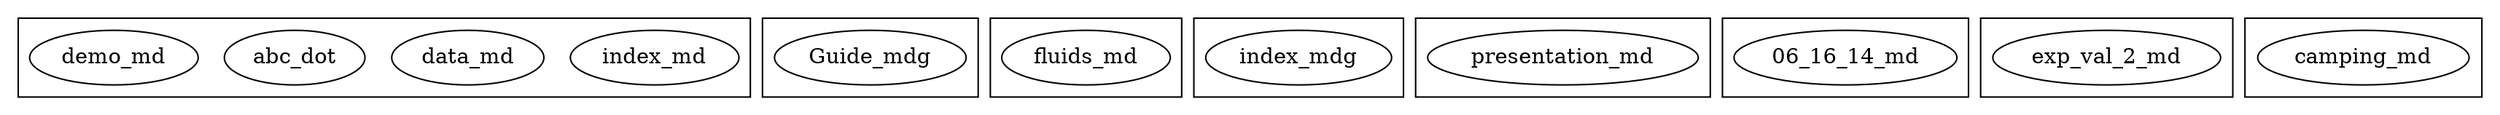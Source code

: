 digraph filegraph {
	node [label="\N"];
	subgraph cluster_src {
		index_md;
		data_md;
		abc_dot;
		demo_md;
	}
	subgraph cluster_src_Fluent {
		index_md;
		Guide_mdg;
	}
	subgraph cluster_src_Engineering {
	}
	subgraph cluster_src_Programming {
	}
	subgraph cluster_src_Engineering_Materials {
	}
	subgraph cluster_src_Engineering_Materials_Solid {
	}
	subgraph cluster_src_Engineering_Materials_Fluid {
		fluids_md;
	}
	subgraph cluster_src_Programming_CMake {
		index_mdg;
	}
	subgraph cluster_src_Notes {
		presentation_md;
	}
	subgraph cluster_src_SunShot {
		index_md;
	}
	subgraph cluster_src_SunShot_meetings {
		"06_16_14_md";
	}
	subgraph cluster_src_Simulations {
		index_md;
	}
	subgraph cluster_src_Simulations_Guide {
	}
	subgraph cluster_src_Simulations_Guide_Experimental_Validation {
		exp_val_2_md;
	}
	subgraph cluster_src_Personal {
		camping_md;
	}
	subgraph cluster_src_guide {
	}
	subgraph cluster_src_guide_pointwise {
		index_md;
	}
}
